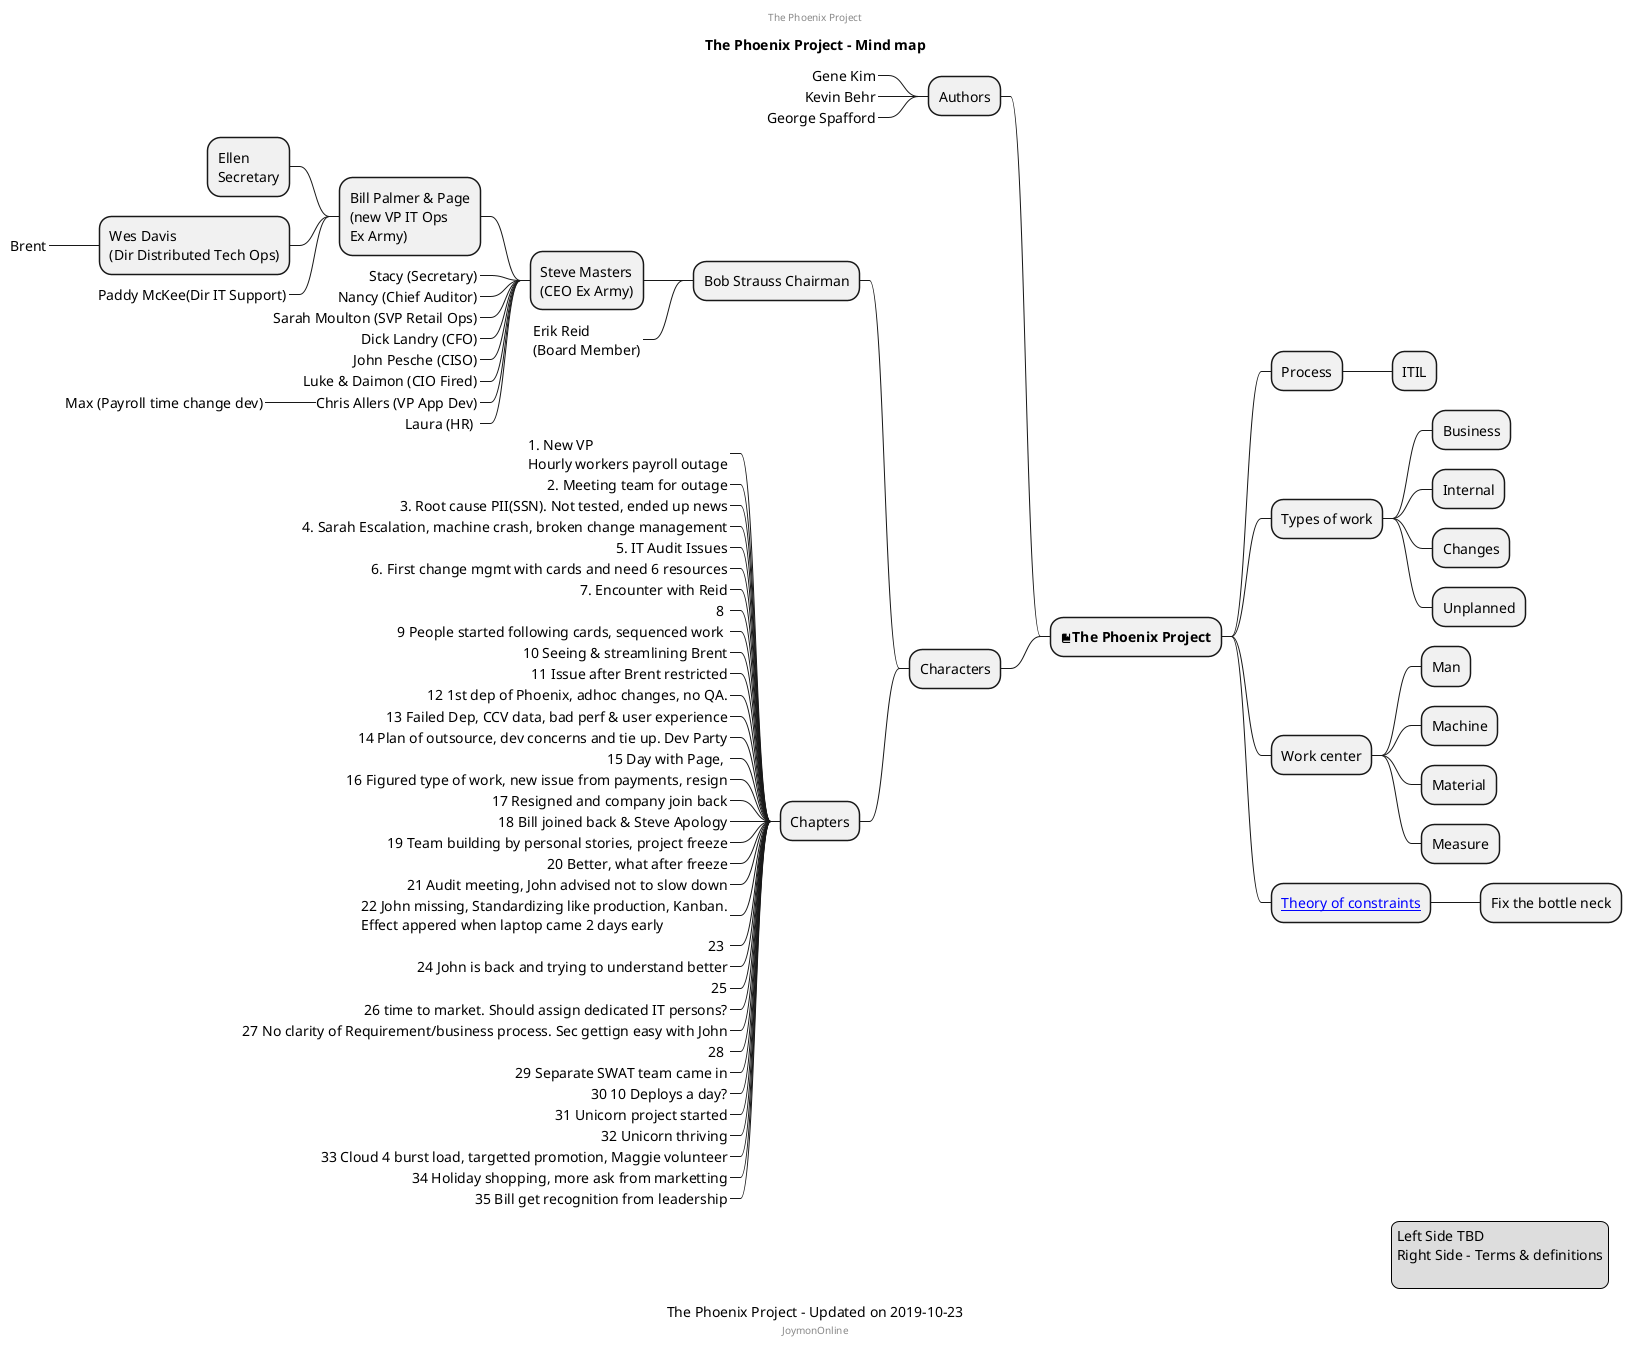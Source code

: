 @startmindmap
caption The Phoenix Project - Updated on 2019-10-23
title The Phoenix Project - Mind map
center header
The Phoenix Project
endheader

* <&book><b>The Phoenix Project</b>
left side
** Authors
***_ Gene Kim
***_ Kevin Behr
***_ George Spafford
** Characters
*** Bob Strauss Chairman
**** Steve Masters\n(CEO Ex Army)
***** Bill Palmer & Page\n(new VP IT Ops\nEx Army)
****** Ellen\nSecretary
****** Wes Davis\n(Dir Distributed Tech Ops)
*******_ Brent
******_ Paddy McKee(Dir IT Support)
*****_ Stacy (Secretary)
*****_ Nancy (Chief Auditor)
*****_ Sarah Moulton (SVP Retail Ops)
*****_ Dick Landry (CFO)
*****_ John Pesche (CISO)
*****_ Luke & Daimon (CIO Fired)
*****_ Chris Allers (VP App Dev)
******_ Max (Payroll time change dev)
*****_ Laura (HR) 
****_ Erik Reid\n(Board Member)

*** Chapters
****_ 1. New VP\nHourly workers payroll outage
****_ 2. Meeting team for outage
####_ 3. Root cause PII(SSN). Not tested, ended up news
####_ 4. Sarah Escalation, machine crash, broken change management
####_ 5. IT Audit Issues
####_ 6. First change mgmt with cards and need 6 resources
####_ 7. Encounter with Reid
####_ 8 
####_ 9 People started following cards, sequenced work 
####_ 10 Seeing & streamlining Brent
####_ 11 Issue after Brent restricted
####_ 12 1st dep of Phoenix, adhoc changes, no QA.
####_ 13 Failed Dep, CCV data, bad perf & user experience
####_ 14 Plan of outsource, dev concerns and tie up. Dev Party
####_ 15 Day with Page, 
####_ 16 Figured type of work, new issue from payments, resign
####_ 17 Resigned and company join back
####_ 18 Bill joined back & Steve Apology
####_ 19 Team building by personal stories, project freeze
####_ 20 Better, what after freeze
####_ 21 Audit meeting, John advised not to slow down
####_ 22 John missing, Standardizing like production, Kanban.\nEffect appered when laptop came 2 days early
####_ 23 
####_ 24 John is back and trying to understand better
####_ 25
####_ 26 time to market. Should assign dedicated IT persons?
####_ 27 No clarity of Requirement/business process. Sec gettign easy with John
####_ 28 
####_ 29 Separate SWAT team came in
####_ 30 10 Deploys a day?
####_ 31 Unicorn project started
####_ 32 Unicorn thriving
####_ 33 Cloud 4 burst load, targetted promotion, Maggie volunteer
####_ 34 Holiday shopping, more ask from marketting
####_ 35 Bill get recognition from leadership
right side
** Process
*** ITIL
** Types of work
*** Business
*** Internal
*** Changes
*** Unplanned
** Work center
*** Man
*** Machine
*** Material
*** Measure
** [[https://en.wikipedia.org/wiki/Theory_of_constraints Theory of constraints]]
*** Fix the bottle neck
center footer JoymonOnline

legend right
  Left Side TBD
  Right Side - Terms & definitions
  
endlegend

@endmindmap
